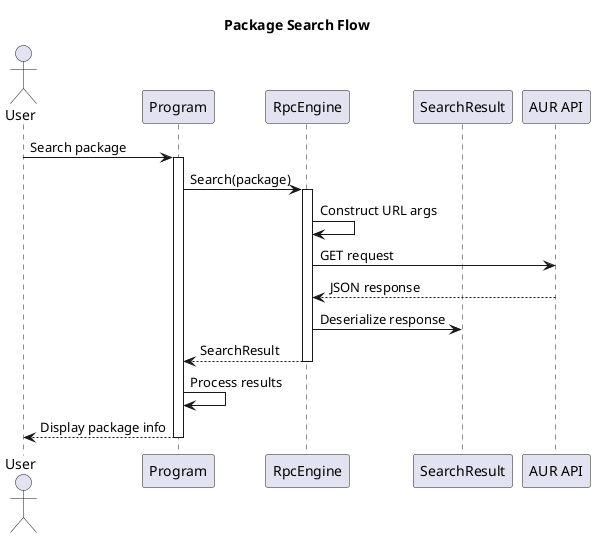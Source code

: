 @startuml
title Package Search Flow

actor User
participant "Program" as Main
participant "RpcEngine" as RPC
participant "SearchResult" as Result

User -> Main: Search package
activate Main

Main -> RPC: Search(package)
activate RPC
RPC -> RPC: Construct URL args
RPC -> "AUR API": GET request
"AUR API" --> RPC: JSON response
RPC -> Result: Deserialize response
RPC --> Main: SearchResult
deactivate RPC

Main -> Main: Process results
Main --> User: Display package info
deactivate Main

@enduml
